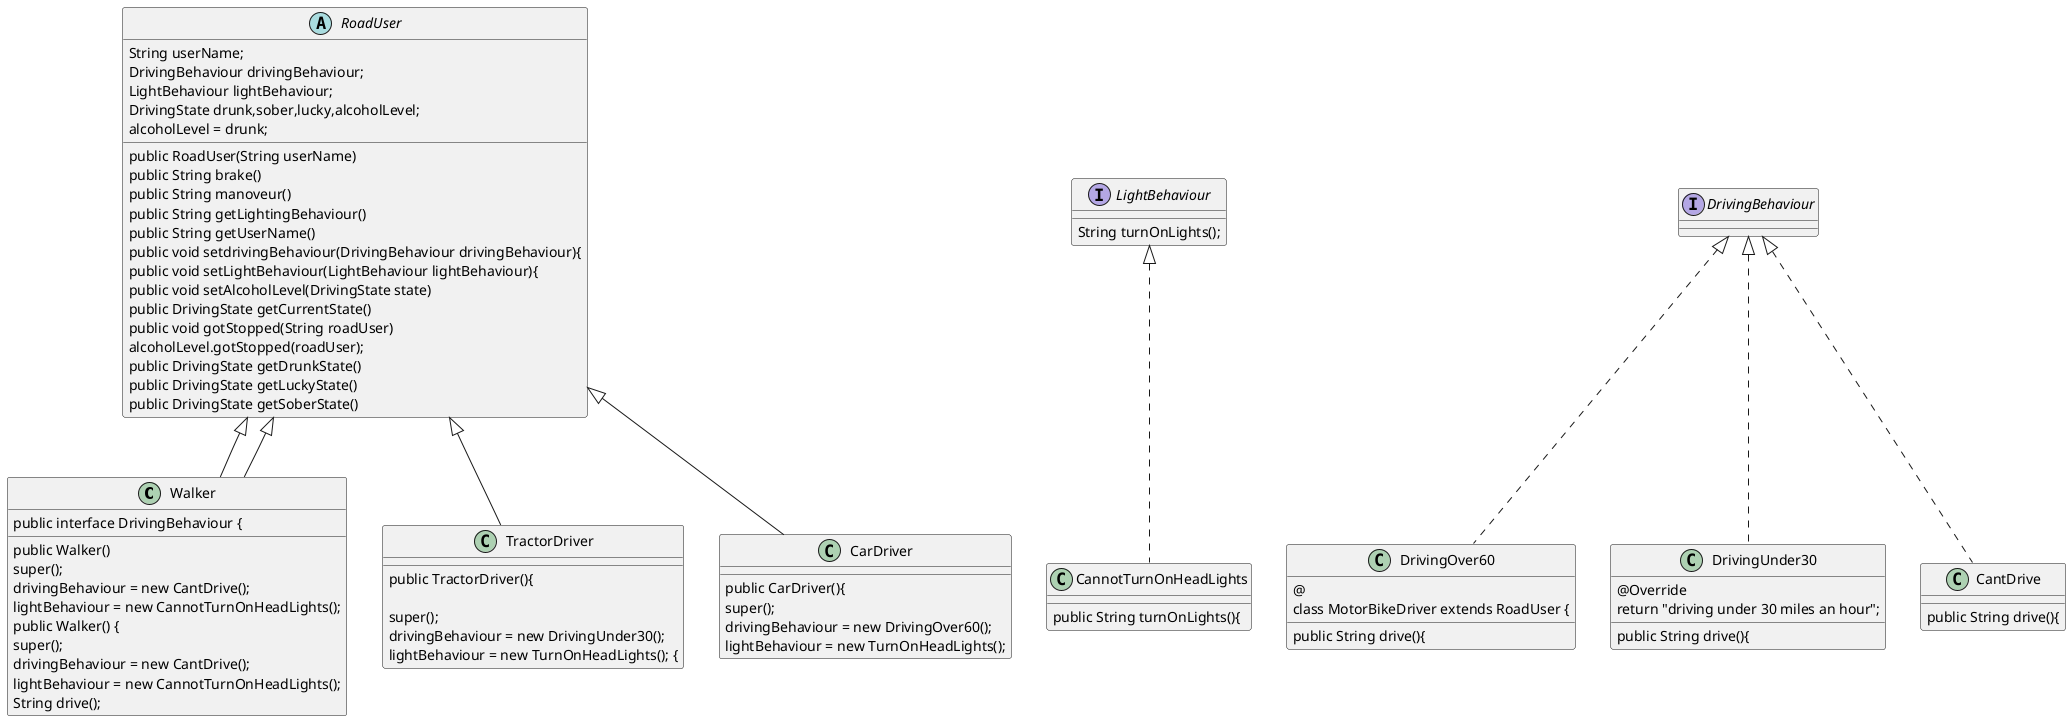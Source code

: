@startuml

 class Walker extends RoadUser {

   public Walker()
       super();
       drivingBehaviour = new CantDrive();
       lightBehaviour = new CannotTurnOnHeadLights();


}
 class TractorDriver extends RoadUser {


    public TractorDriver(){

        super();
    drivingBehaviour = new DrivingUnder30();
    lightBehaviour = new TurnOnHeadLights(); {
}
 class CarDriver extends RoadUser {

    public CarDriver(){
        super();
        drivingBehaviour = new DrivingOver60();
        lightBehaviour = new TurnOnHeadLights();

}
 interface LightBehaviour {
    String turnOnLights();
}
 class DrivingOver60 implements DrivingBehaviour {

    @
    public String drive(){
  class MotorBikeDriver extends RoadUser {

}
 class DrivingUnder30 implements DrivingBehaviour {

    @Override
    public String drive(){
        return "driving under 30 miles an hour";

}
 class Walker extends RoadUser {

   public Walker() {
       super();
       drivingBehaviour = new CantDrive();
       lightBehaviour = new CannotTurnOnHeadLights();

       public interface DrivingBehaviour {
           String drive();


   }
   class CannotTurnOnHeadLights implements LightBehaviour {


       public String turnOnLights(){


   }
   class CantDrive implements DrivingBehaviour {

       public String drive(){


   }
   abstract class RoadUser {
       String userName;
       DrivingBehaviour drivingBehaviour;
       LightBehaviour lightBehaviour;
      DrivingState drunk,sober,lucky,alcoholLevel;
       public RoadUser(String userName)
           alcoholLevel = drunk;
       public String brake()
       public String manoveur()
       public String getLightingBehaviour()
       public String getUserName()
        public void setdrivingBehaviour(DrivingBehaviour drivingBehaviour){
       public void setLightBehaviour(LightBehaviour lightBehaviour){
       public void setAlcoholLevel(DrivingState state)
        public DrivingState getCurrentState()
      public void gotStopped(String roadUser)
       alcoholLevel.gotStopped(roadUser);
   public DrivingState getDrunkState()
       public DrivingState getLuckyState()
       public DrivingState getSoberState()


   }
@enduml